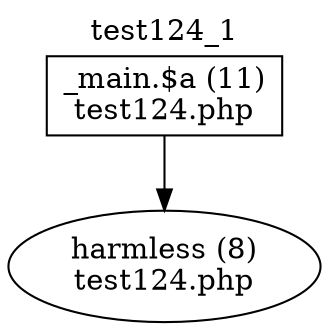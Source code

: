 digraph cfg {
  label="test124_1";
  labelloc=t;
  n1 [shape=box, label="_main.$a (11)\ntest124.php"];
  n2 [shape=ellipse, label="harmless (8)\ntest124.php"];
  n1 -> n2;
}
